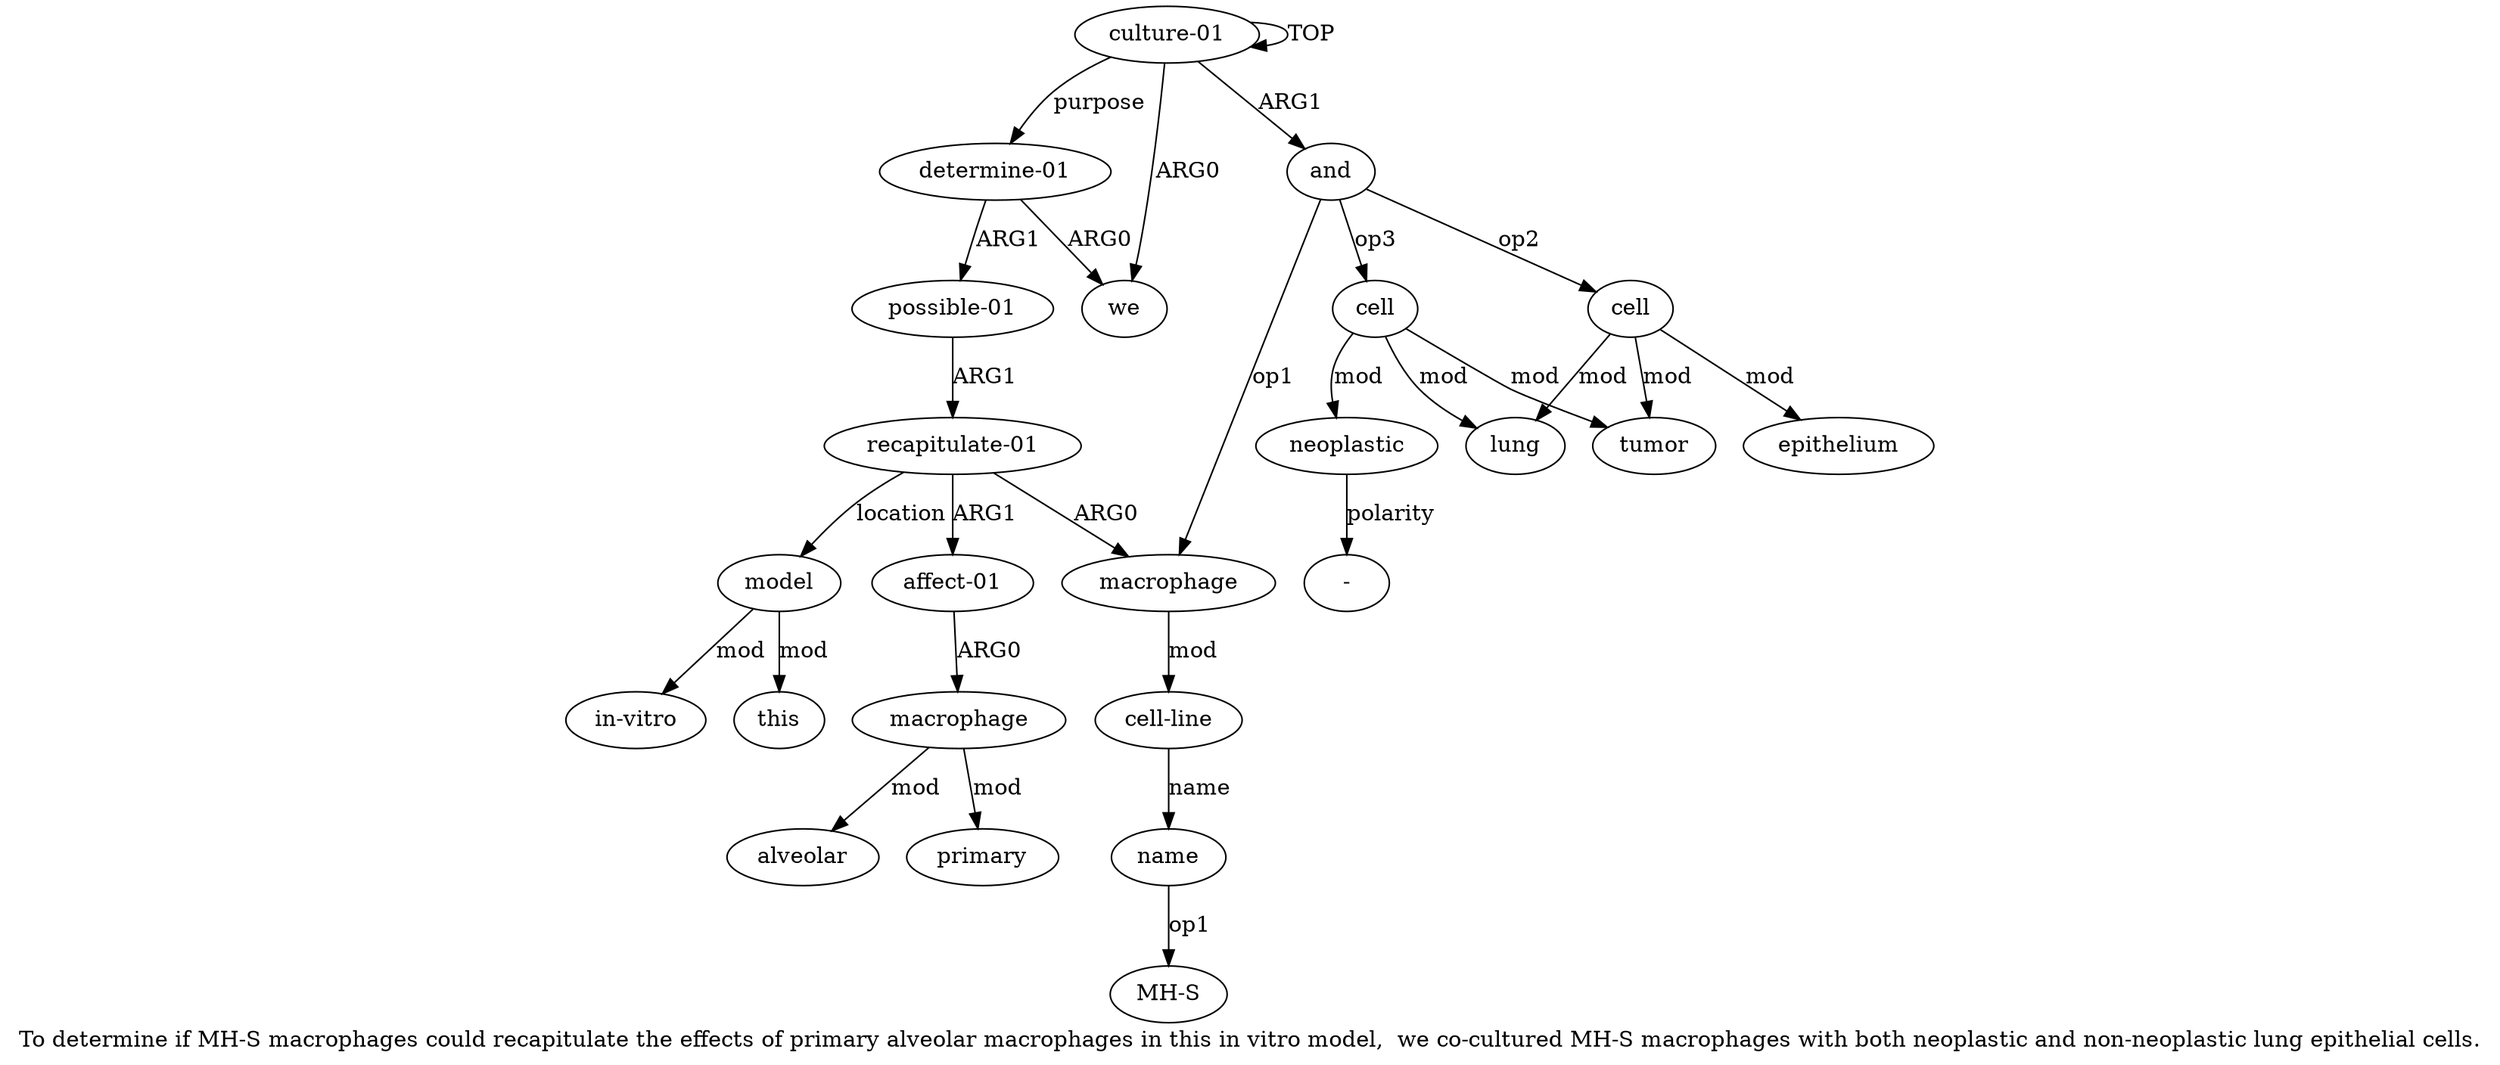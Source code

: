 digraph  {
	graph [label="To determine if MH-S macrophages could recapitulate the effects of primary alveolar macrophages in this in vitro model,  we co-cultured \
MH-S macrophages with both neoplastic and non-neoplastic lung epithelial cells."];
	node [label="\N"];
	a20	 [color=black,
		gold_ind=20,
		gold_label="in-vitro",
		label="in-vitro",
		test_ind=20,
		test_label="in-vitro"];
	a21	 [color=black,
		gold_ind=21,
		gold_label=this,
		label=this,
		test_ind=21,
		test_label=this];
	"a5 MH-S"	 [color=black,
		gold_ind=-1,
		gold_label="MH-S",
		label="MH-S",
		test_ind=-1,
		test_label="MH-S"];
	a15	 [color=black,
		gold_ind=15,
		gold_label="affect-01",
		label="affect-01",
		test_ind=15,
		test_label="affect-01"];
	a16	 [color=black,
		gold_ind=16,
		gold_label=macrophage,
		label=macrophage,
		test_ind=16,
		test_label=macrophage];
	a15 -> a16 [key=0,
	color=black,
	gold_label=ARG0,
	label=ARG0,
	test_label=ARG0];
a14 [color=black,
	gold_ind=14,
	gold_label="recapitulate-01",
	label="recapitulate-01",
	test_ind=14,
	test_label="recapitulate-01"];
a14 -> a15 [key=0,
color=black,
gold_label=ARG1,
label=ARG1,
test_label=ARG1];
a19 [color=black,
gold_ind=19,
gold_label=model,
label=model,
test_ind=19,
test_label=model];
a14 -> a19 [key=0,
color=black,
gold_label=location,
label=location,
test_label=location];
a3 [color=black,
gold_ind=3,
gold_label=macrophage,
label=macrophage,
test_ind=3,
test_label=macrophage];
a14 -> a3 [key=0,
color=black,
gold_label=ARG0,
label=ARG0,
test_label=ARG0];
a17 [color=black,
gold_ind=17,
gold_label=alveolar,
label=alveolar,
test_ind=17,
test_label=alveolar];
a16 -> a17 [key=0,
color=black,
gold_label=mod,
label=mod,
test_label=mod];
a18 [color=black,
gold_ind=18,
gold_label=primary,
label=primary,
test_ind=18,
test_label=primary];
a16 -> a18 [key=0,
color=black,
gold_label=mod,
label=mod,
test_label=mod];
a11 [color=black,
gold_ind=11,
gold_label=neoplastic,
label=neoplastic,
test_ind=11,
test_label=neoplastic];
"a11 -" [color=black,
gold_ind=-1,
gold_label="-",
label="-",
test_ind=-1,
test_label="-"];
a11 -> "a11 -" [key=0,
color=black,
gold_label=polarity,
label=polarity,
test_label=polarity];
a10 [color=black,
gold_ind=10,
gold_label=cell,
label=cell,
test_ind=10,
test_label=cell];
a10 -> a11 [key=0,
color=black,
gold_label=mod,
label=mod,
test_label=mod];
a7 [color=black,
gold_ind=7,
gold_label=lung,
label=lung,
test_ind=7,
test_label=lung];
a10 -> a7 [key=0,
color=black,
gold_label=mod,
label=mod,
test_label=mod];
a9 [color=black,
gold_ind=9,
gold_label=tumor,
label=tumor,
test_ind=9,
test_label=tumor];
a10 -> a9 [key=0,
color=black,
gold_label=mod,
label=mod,
test_label=mod];
a13 [color=black,
gold_ind=13,
gold_label="possible-01",
label="possible-01",
test_ind=13,
test_label="possible-01"];
a13 -> a14 [key=0,
color=black,
gold_label=ARG1,
label=ARG1,
test_label=ARG1];
a12 [color=black,
gold_ind=12,
gold_label="determine-01",
label="determine-01",
test_ind=12,
test_label="determine-01"];
a12 -> a13 [key=0,
color=black,
gold_label=ARG1,
label=ARG1,
test_label=ARG1];
a1 [color=black,
gold_ind=1,
gold_label=we,
label=we,
test_ind=1,
test_label=we];
a12 -> a1 [key=0,
color=black,
gold_label=ARG0,
label=ARG0,
test_label=ARG0];
a19 -> a20 [key=0,
color=black,
gold_label=mod,
label=mod,
test_label=mod];
a19 -> a21 [key=0,
color=black,
gold_label=mod,
label=mod,
test_label=mod];
a0 [color=black,
gold_ind=0,
gold_label="culture-01",
label="culture-01",
test_ind=0,
test_label="culture-01"];
a0 -> a12 [key=0,
color=black,
gold_label=purpose,
label=purpose,
test_label=purpose];
a0 -> a1 [key=0,
color=black,
gold_label=ARG0,
label=ARG0,
test_label=ARG0];
a0 -> a0 [key=0,
color=black,
gold_label=TOP,
label=TOP,
test_label=TOP];
a2 [color=black,
gold_ind=2,
gold_label=and,
label=and,
test_ind=2,
test_label=and];
a0 -> a2 [key=0,
color=black,
gold_label=ARG1,
label=ARG1,
test_label=ARG1];
a4 [color=black,
gold_ind=4,
gold_label="cell-line",
label="cell-line",
test_ind=4,
test_label="cell-line"];
a3 -> a4 [key=0,
color=black,
gold_label=mod,
label=mod,
test_label=mod];
a2 -> a10 [key=0,
color=black,
gold_label=op3,
label=op3,
test_label=op3];
a2 -> a3 [key=0,
color=black,
gold_label=op1,
label=op1,
test_label=op1];
a6 [color=black,
gold_ind=6,
gold_label=cell,
label=cell,
test_ind=6,
test_label=cell];
a2 -> a6 [key=0,
color=black,
gold_label=op2,
label=op2,
test_label=op2];
a5 [color=black,
gold_ind=5,
gold_label=name,
label=name,
test_ind=5,
test_label=name];
a5 -> "a5 MH-S" [key=0,
color=black,
gold_label=op1,
label=op1,
test_label=op1];
a4 -> a5 [key=0,
color=black,
gold_label=name,
label=name,
test_label=name];
a6 -> a7 [key=0,
color=black,
gold_label=mod,
label=mod,
test_label=mod];
a6 -> a9 [key=0,
color=black,
gold_label=mod,
label=mod,
test_label=mod];
a8 [color=black,
gold_ind=8,
gold_label=epithelium,
label=epithelium,
test_ind=8,
test_label=epithelium];
a6 -> a8 [key=0,
color=black,
gold_label=mod,
label=mod,
test_label=mod];
}
